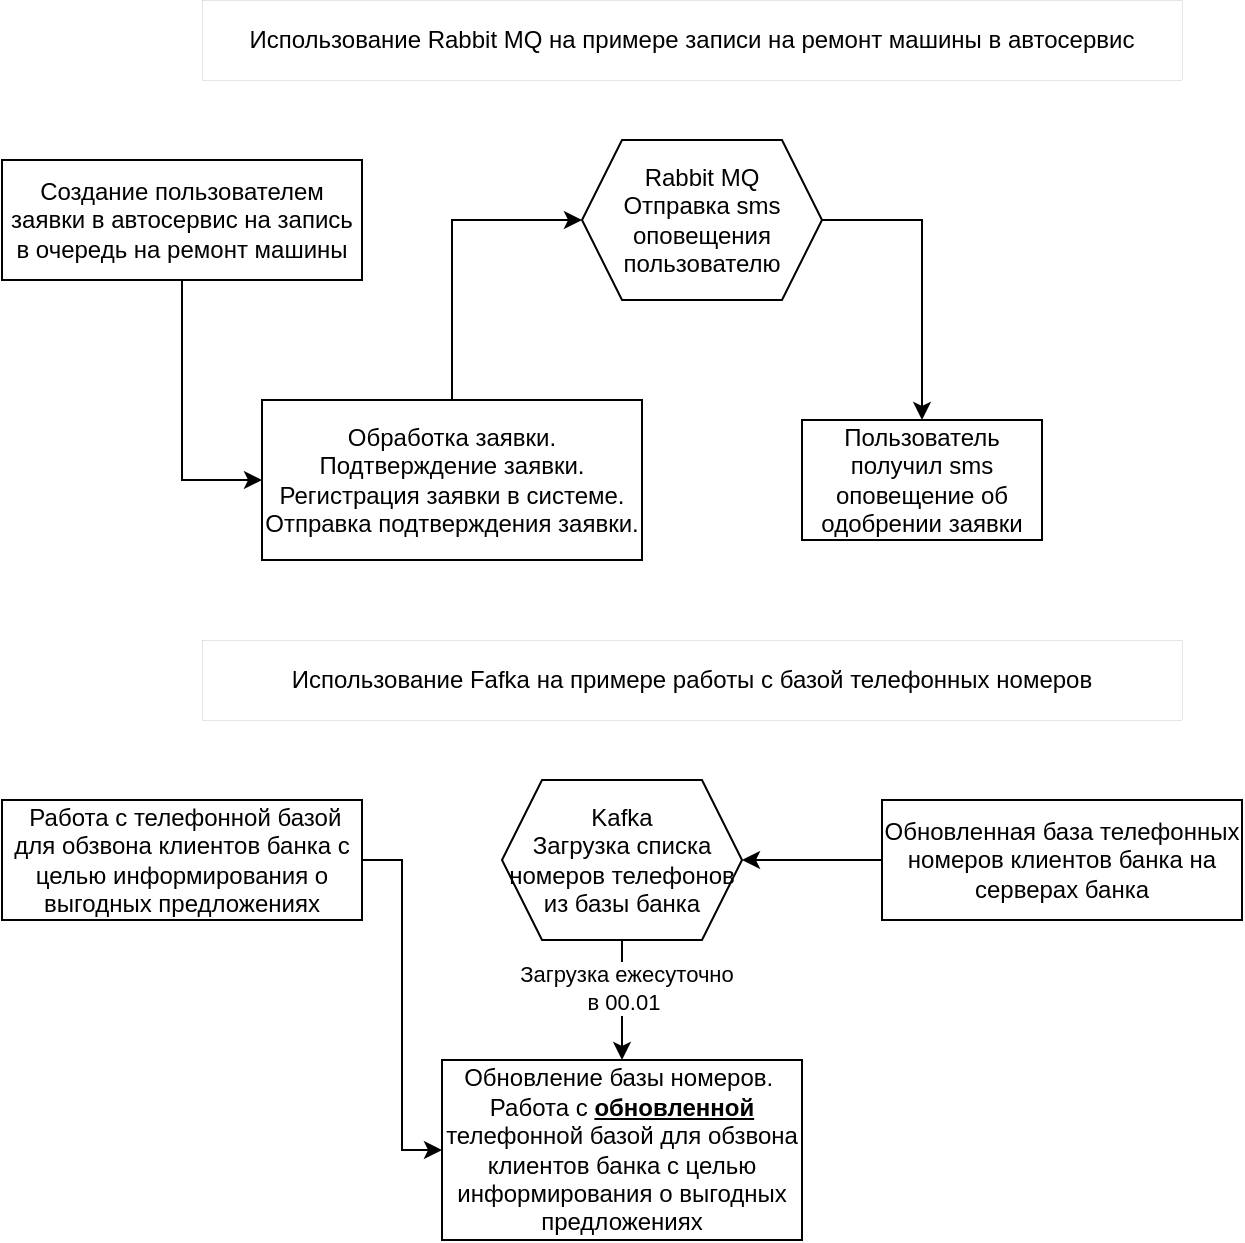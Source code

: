 <mxfile version="24.8.9">
  <diagram name="Страница — 1" id="S7Z61823W9H1IB6m0hSB">
    <mxGraphModel dx="794" dy="721" grid="1" gridSize="10" guides="1" tooltips="1" connect="1" arrows="1" fold="1" page="1" pageScale="1" pageWidth="1654" pageHeight="1169" math="0" shadow="0">
      <root>
        <mxCell id="0" />
        <mxCell id="1" parent="0" />
        <mxCell id="P7B92xdR4_jTVlOhPiBj-6" style="edgeStyle=orthogonalEdgeStyle;rounded=0;orthogonalLoop=1;jettySize=auto;html=1;exitX=0.5;exitY=1;exitDx=0;exitDy=0;entryX=0;entryY=0.5;entryDx=0;entryDy=0;" edge="1" parent="1" source="P7B92xdR4_jTVlOhPiBj-3" target="P7B92xdR4_jTVlOhPiBj-5">
          <mxGeometry relative="1" as="geometry" />
        </mxCell>
        <mxCell id="P7B92xdR4_jTVlOhPiBj-3" value="Создание пользователем заявки в автосервис на запись в очередь на ремонт машины" style="rounded=0;whiteSpace=wrap;html=1;" vertex="1" parent="1">
          <mxGeometry x="50" y="90" width="180" height="60" as="geometry" />
        </mxCell>
        <mxCell id="P7B92xdR4_jTVlOhPiBj-9" style="edgeStyle=orthogonalEdgeStyle;rounded=0;orthogonalLoop=1;jettySize=auto;html=1;exitX=0.5;exitY=0;exitDx=0;exitDy=0;entryX=0;entryY=0.5;entryDx=0;entryDy=0;" edge="1" parent="1" source="P7B92xdR4_jTVlOhPiBj-5" target="P7B92xdR4_jTVlOhPiBj-7">
          <mxGeometry relative="1" as="geometry" />
        </mxCell>
        <mxCell id="P7B92xdR4_jTVlOhPiBj-5" value="Обработка заявки. Подтверждение заявки.&lt;div&gt;Регистрация заявки в системе.&lt;/div&gt;&lt;div&gt;Отправка подтверждения заявки.&lt;/div&gt;" style="rounded=0;whiteSpace=wrap;html=1;" vertex="1" parent="1">
          <mxGeometry x="180" y="210" width="190" height="80" as="geometry" />
        </mxCell>
        <mxCell id="P7B92xdR4_jTVlOhPiBj-11" style="edgeStyle=orthogonalEdgeStyle;rounded=0;orthogonalLoop=1;jettySize=auto;html=1;exitX=1;exitY=0.5;exitDx=0;exitDy=0;entryX=0.5;entryY=0;entryDx=0;entryDy=0;" edge="1" parent="1" source="P7B92xdR4_jTVlOhPiBj-7" target="P7B92xdR4_jTVlOhPiBj-10">
          <mxGeometry relative="1" as="geometry" />
        </mxCell>
        <mxCell id="P7B92xdR4_jTVlOhPiBj-7" value="Rabbit MQ&lt;div&gt;Отправка sms оповещения пользователю&lt;/div&gt;" style="shape=hexagon;perimeter=hexagonPerimeter2;whiteSpace=wrap;html=1;fixedSize=1;" vertex="1" parent="1">
          <mxGeometry x="340" y="80" width="120" height="80" as="geometry" />
        </mxCell>
        <mxCell id="P7B92xdR4_jTVlOhPiBj-10" value="Пользователь получил sms оповещение об одобрении заявки" style="rounded=0;whiteSpace=wrap;html=1;" vertex="1" parent="1">
          <mxGeometry x="450" y="220" width="120" height="60" as="geometry" />
        </mxCell>
        <mxCell id="P7B92xdR4_jTVlOhPiBj-16" style="edgeStyle=orthogonalEdgeStyle;rounded=0;orthogonalLoop=1;jettySize=auto;html=1;exitX=1;exitY=0.5;exitDx=0;exitDy=0;entryX=0;entryY=0.5;entryDx=0;entryDy=0;" edge="1" parent="1" source="P7B92xdR4_jTVlOhPiBj-12" target="P7B92xdR4_jTVlOhPiBj-17">
          <mxGeometry relative="1" as="geometry" />
        </mxCell>
        <mxCell id="P7B92xdR4_jTVlOhPiBj-12" value="&amp;nbsp;Работа с телефонной базой для обзвона клиентов банка с целью информирования о выгодных предложениях" style="rounded=0;whiteSpace=wrap;html=1;" vertex="1" parent="1">
          <mxGeometry x="50" y="410" width="180" height="60" as="geometry" />
        </mxCell>
        <mxCell id="P7B92xdR4_jTVlOhPiBj-13" value="Использование Rabbit MQ на примере записи на ремонт машины в автосервис" style="rounded=0;whiteSpace=wrap;html=1;strokeWidth=0;" vertex="1" parent="1">
          <mxGeometry x="150" y="10" width="490" height="40" as="geometry" />
        </mxCell>
        <mxCell id="P7B92xdR4_jTVlOhPiBj-14" value="Использование Fafka на примере работы с базой телефонных номеров" style="rounded=0;whiteSpace=wrap;html=1;strokeWidth=0;" vertex="1" parent="1">
          <mxGeometry x="150" y="330" width="490" height="40" as="geometry" />
        </mxCell>
        <mxCell id="P7B92xdR4_jTVlOhPiBj-20" style="edgeStyle=orthogonalEdgeStyle;rounded=0;orthogonalLoop=1;jettySize=auto;html=1;entryX=0.5;entryY=0;entryDx=0;entryDy=0;" edge="1" parent="1" source="P7B92xdR4_jTVlOhPiBj-15" target="P7B92xdR4_jTVlOhPiBj-17">
          <mxGeometry relative="1" as="geometry" />
        </mxCell>
        <mxCell id="P7B92xdR4_jTVlOhPiBj-21" value="Загрузка ежесуточно&lt;div&gt;в 00.01&amp;nbsp;&lt;/div&gt;" style="edgeLabel;html=1;align=center;verticalAlign=middle;resizable=0;points=[];" vertex="1" connectable="0" parent="P7B92xdR4_jTVlOhPiBj-20">
          <mxGeometry x="-0.2" y="2" relative="1" as="geometry">
            <mxPoint as="offset" />
          </mxGeometry>
        </mxCell>
        <mxCell id="P7B92xdR4_jTVlOhPiBj-15" value="Kafka&lt;div&gt;Загрузка списка номеров телефонов из базы банка&lt;/div&gt;" style="shape=hexagon;perimeter=hexagonPerimeter2;whiteSpace=wrap;html=1;fixedSize=1;" vertex="1" parent="1">
          <mxGeometry x="300" y="400" width="120" height="80" as="geometry" />
        </mxCell>
        <mxCell id="P7B92xdR4_jTVlOhPiBj-17" value="Обновление базы номеров.&amp;nbsp;&lt;div&gt;Работа с &lt;b&gt;&lt;u&gt;обновленной&lt;/u&gt;&lt;/b&gt; телефонной базой для обзвона клиентов банка с целью информирования о выгодных предложениях&lt;/div&gt;" style="rounded=0;whiteSpace=wrap;html=1;" vertex="1" parent="1">
          <mxGeometry x="270" y="540" width="180" height="90" as="geometry" />
        </mxCell>
        <mxCell id="P7B92xdR4_jTVlOhPiBj-19" style="edgeStyle=orthogonalEdgeStyle;rounded=0;orthogonalLoop=1;jettySize=auto;html=1;entryX=1;entryY=0.5;entryDx=0;entryDy=0;" edge="1" parent="1" source="P7B92xdR4_jTVlOhPiBj-18" target="P7B92xdR4_jTVlOhPiBj-15">
          <mxGeometry relative="1" as="geometry" />
        </mxCell>
        <mxCell id="P7B92xdR4_jTVlOhPiBj-18" value="Обновленная база телефонных номеров клиентов банка на серверах банка" style="rounded=0;whiteSpace=wrap;html=1;" vertex="1" parent="1">
          <mxGeometry x="490" y="410" width="180" height="60" as="geometry" />
        </mxCell>
      </root>
    </mxGraphModel>
  </diagram>
</mxfile>
